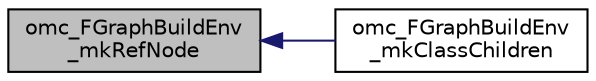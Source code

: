 digraph "omc_FGraphBuildEnv_mkRefNode"
{
  edge [fontname="Helvetica",fontsize="10",labelfontname="Helvetica",labelfontsize="10"];
  node [fontname="Helvetica",fontsize="10",shape=record];
  rankdir="LR";
  Node519 [label="omc_FGraphBuildEnv\l_mkRefNode",height=0.2,width=0.4,color="black", fillcolor="grey75", style="filled", fontcolor="black"];
  Node519 -> Node520 [dir="back",color="midnightblue",fontsize="10",style="solid",fontname="Helvetica"];
  Node520 [label="omc_FGraphBuildEnv\l_mkClassChildren",height=0.2,width=0.4,color="black", fillcolor="white", style="filled",URL="$d2/df6/_f_graph_build_env_8c.html#a7f0e57a80dfbca61b144ceaf51638b1c"];
}
